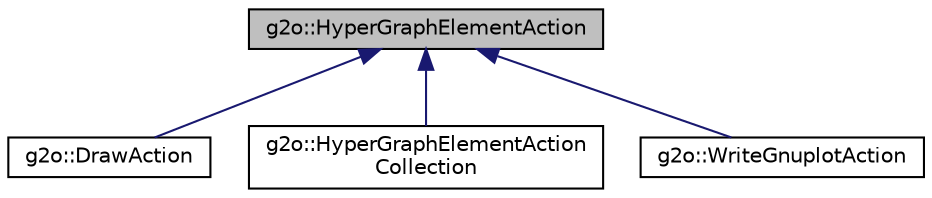 digraph "g2o::HyperGraphElementAction"
{
  edge [fontname="Helvetica",fontsize="10",labelfontname="Helvetica",labelfontsize="10"];
  node [fontname="Helvetica",fontsize="10",shape=record];
  Node0 [label="g2o::HyperGraphElementAction",height=0.2,width=0.4,color="black", fillcolor="grey75", style="filled", fontcolor="black"];
  Node0 -> Node1 [dir="back",color="midnightblue",fontsize="10",style="solid",fontname="Helvetica"];
  Node1 [label="g2o::DrawAction",height=0.2,width=0.4,color="black", fillcolor="white", style="filled",URL="$classg2o_1_1_draw_action.html",tooltip="draw actions "];
  Node0 -> Node2 [dir="back",color="midnightblue",fontsize="10",style="solid",fontname="Helvetica"];
  Node2 [label="g2o::HyperGraphElementAction\lCollection",height=0.2,width=0.4,color="black", fillcolor="white", style="filled",URL="$classg2o_1_1_hyper_graph_element_action_collection.html",tooltip="collection of actions "];
  Node0 -> Node3 [dir="back",color="midnightblue",fontsize="10",style="solid",fontname="Helvetica"];
  Node3 [label="g2o::WriteGnuplotAction",height=0.2,width=0.4,color="black", fillcolor="white", style="filled",URL="$classg2o_1_1_write_gnuplot_action.html"];
}
